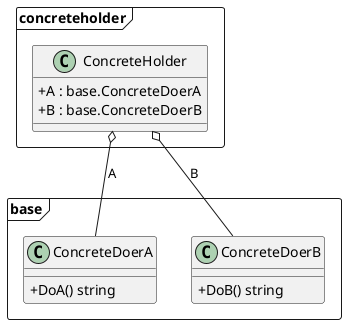 @startuml ConcreteHolderPattern

' スタイル設定 (任意)
skinparam classAttributeIconSize 0
skinparam packageStyle rectangle

' --- Common Base Definitions (Needed for this pattern) ---
package base <<Frame>> {
  ' Interface DoerA (not directly used by ConcreteHolder field, but implementation exists)
  ' interface DoerA { +DoA() string }
  ' Interface DoerB (not directly used by ConcreteHolder field, but implementation exists)
  ' interface DoerB { +DoB() string }

  class ConcreteDoerA {
    + DoA() string
  }
  class ConcreteDoerB {
    + DoB() string
  }
  ' Optional: Show implementation relation if needed for context
  ' ConcreteDoerA ..|> DoerA
  ' ConcreteDoerB ..|> DoerB
}

' --- Pattern 1: Concrete Holder ---
package concreteholder <<Frame>> {
  class ConcreteHolder {
    + A : base.ConcreteDoerA
    + B : base.ConcreteDoerB
  }
  ' Aggregation relationship (has-a concrete implementation)
  ConcreteHolder o-- base.ConcreteDoerA : A
  ConcreteHolder o-- base.ConcreteDoerB : B
}

@enduml